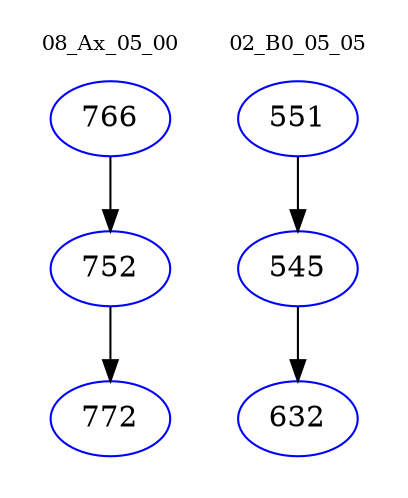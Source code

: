 digraph{
subgraph cluster_0 {
color = white
label = "08_Ax_05_00";
fontsize=10;
T0_766 [label="766", color="blue"]
T0_766 -> T0_752 [color="black"]
T0_752 [label="752", color="blue"]
T0_752 -> T0_772 [color="black"]
T0_772 [label="772", color="blue"]
}
subgraph cluster_1 {
color = white
label = "02_B0_05_05";
fontsize=10;
T1_551 [label="551", color="blue"]
T1_551 -> T1_545 [color="black"]
T1_545 [label="545", color="blue"]
T1_545 -> T1_632 [color="black"]
T1_632 [label="632", color="blue"]
}
}
